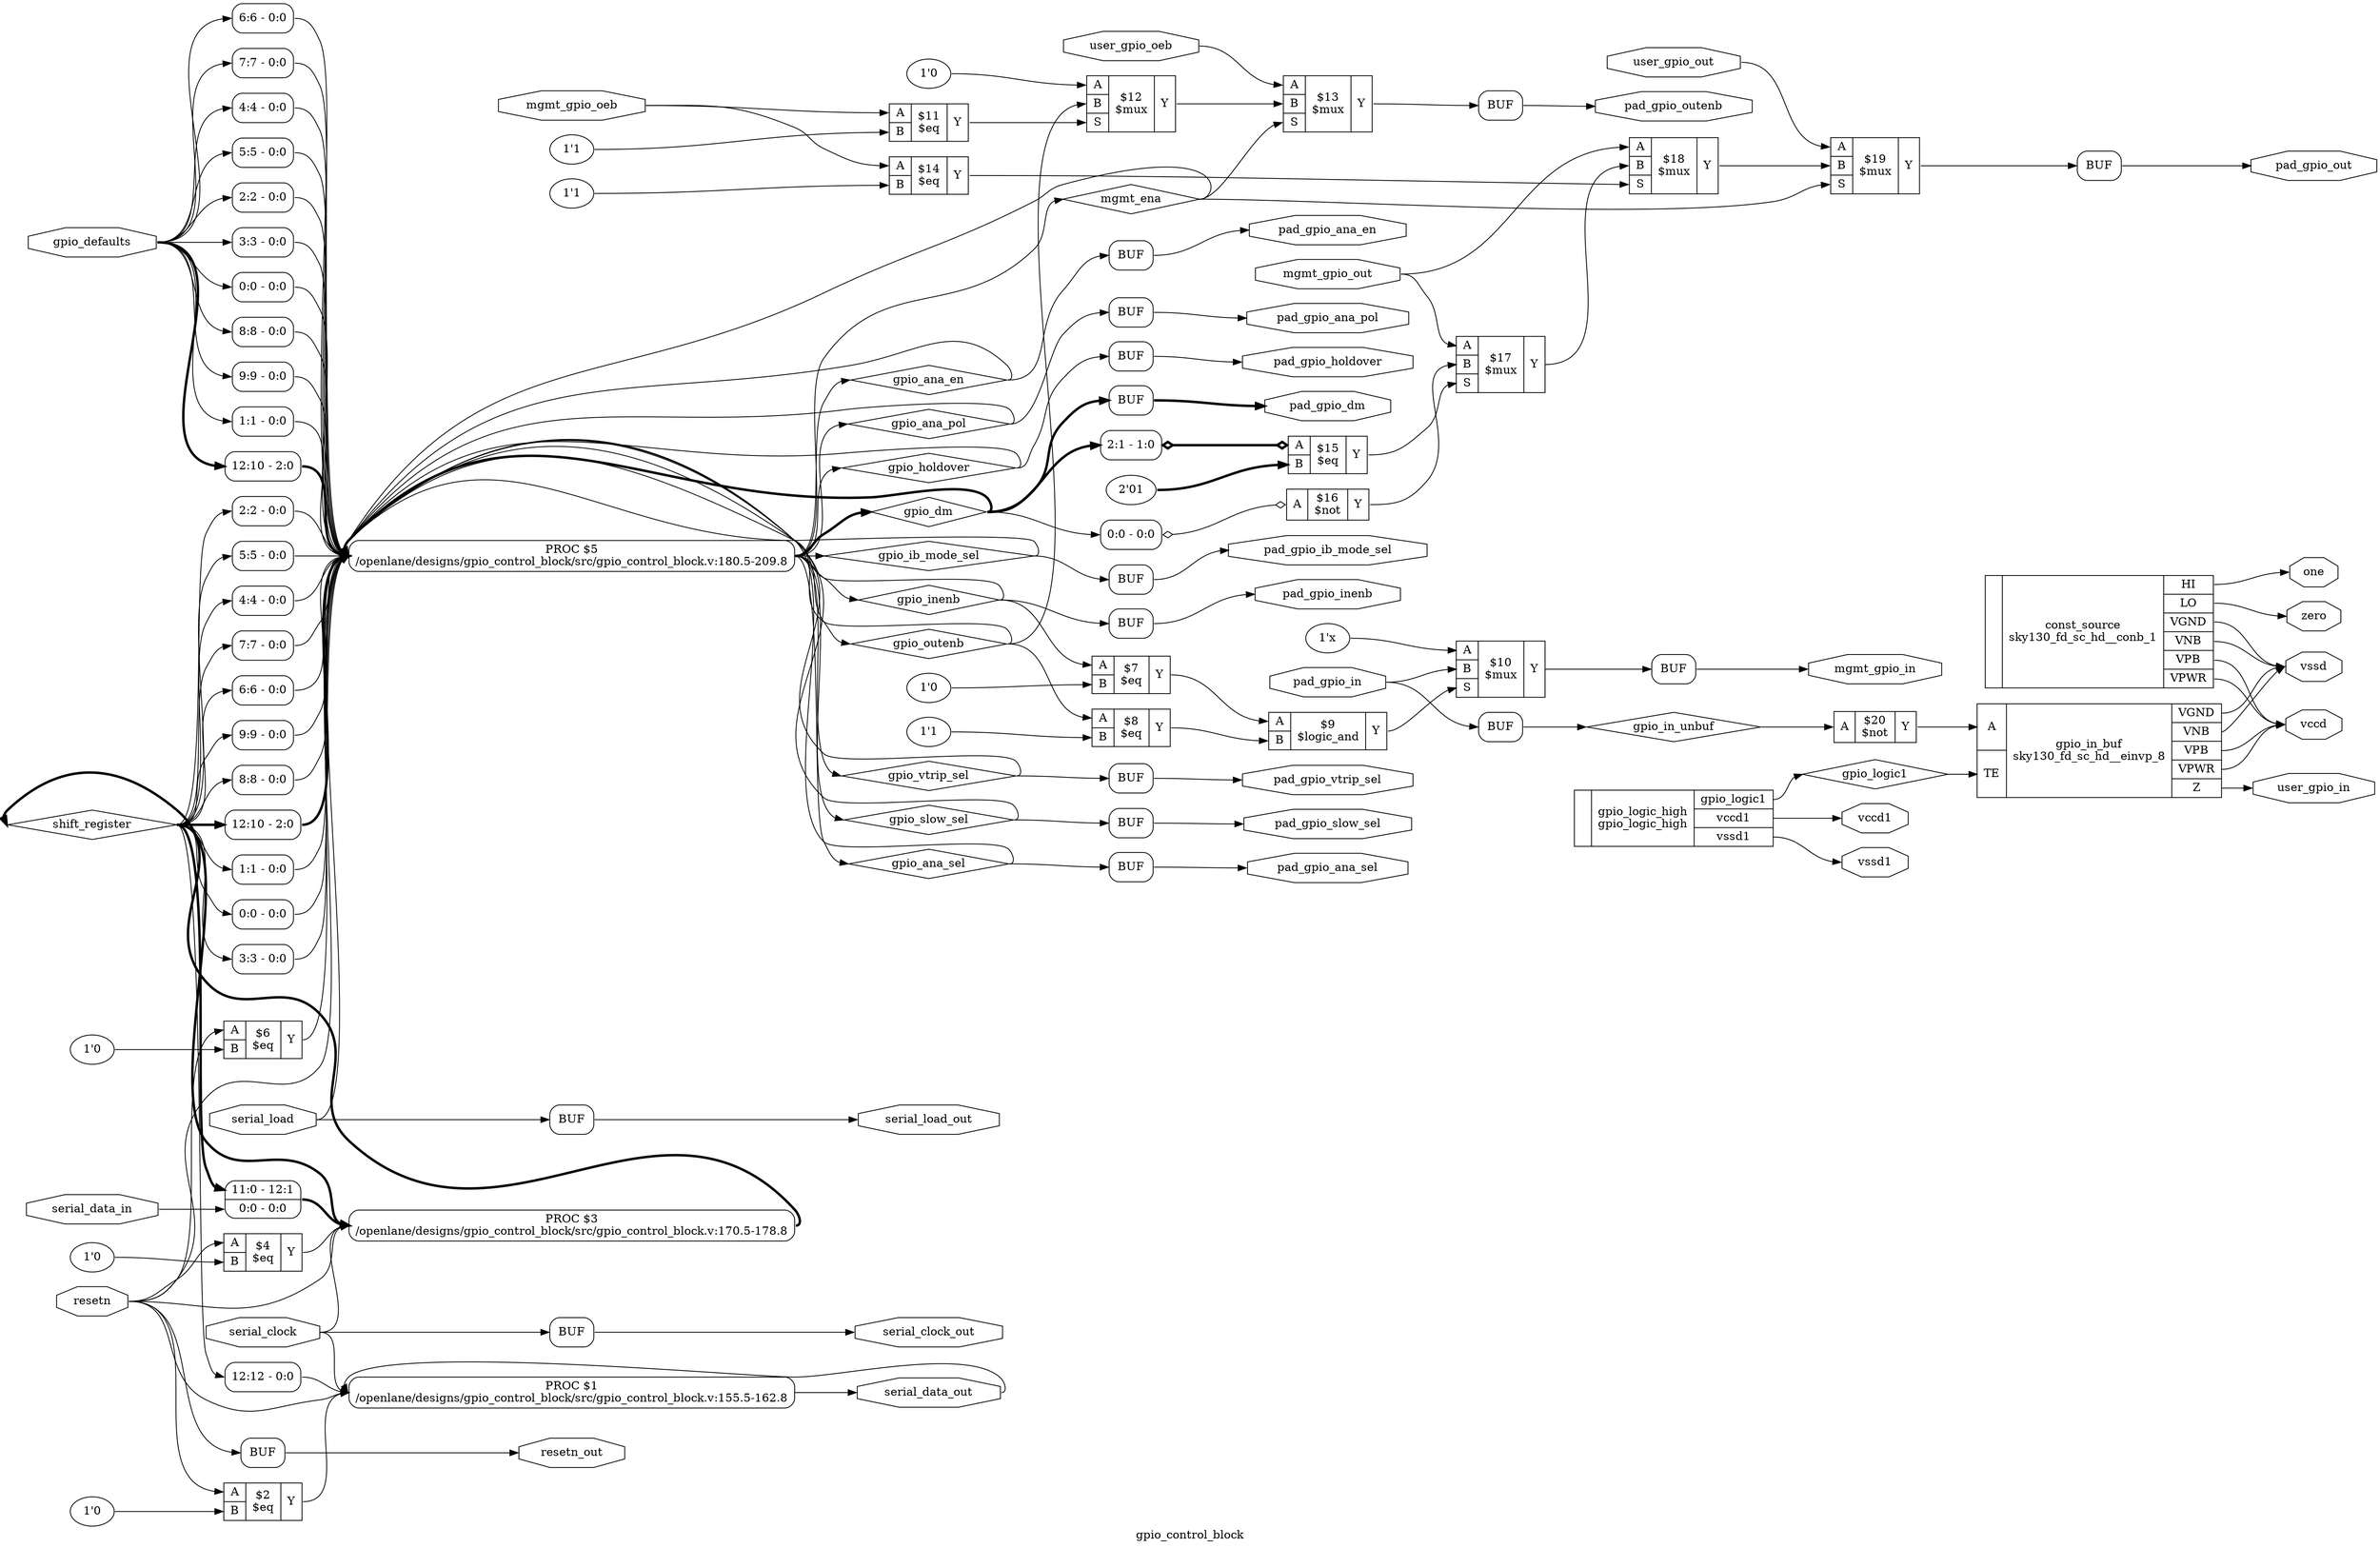 digraph "gpio_control_block" {
label="gpio_control_block";
rankdir="LR";
remincross=true;
n31 [ shape=diamond, label="shift_register", color="black", fontcolor="black" ];
n32 [ shape=diamond, label="gpio_logic1", color="black", fontcolor="black" ];
n33 [ shape=diamond, label="gpio_in_unbuf", color="black", fontcolor="black" ];
n34 [ shape=diamond, label="gpio_ana_pol", color="black", fontcolor="black" ];
n35 [ shape=diamond, label="gpio_ana_sel", color="black", fontcolor="black" ];
n36 [ shape=diamond, label="gpio_ana_en", color="black", fontcolor="black" ];
n37 [ shape=diamond, label="gpio_dm", color="black", fontcolor="black" ];
n38 [ shape=diamond, label="gpio_outenb", color="black", fontcolor="black" ];
n39 [ shape=diamond, label="gpio_ib_mode_sel", color="black", fontcolor="black" ];
n40 [ shape=diamond, label="gpio_inenb", color="black", fontcolor="black" ];
n41 [ shape=diamond, label="gpio_vtrip_sel", color="black", fontcolor="black" ];
n42 [ shape=diamond, label="gpio_slow_sel", color="black", fontcolor="black" ];
n43 [ shape=diamond, label="gpio_holdover", color="black", fontcolor="black" ];
n44 [ shape=diamond, label="mgmt_ena", color="black", fontcolor="black" ];
n45 [ shape=octagon, label="zero", color="black", fontcolor="black" ];
n46 [ shape=octagon, label="one", color="black", fontcolor="black" ];
n47 [ shape=octagon, label="pad_gpio_in", color="black", fontcolor="black" ];
n48 [ shape=octagon, label="pad_gpio_out", color="black", fontcolor="black" ];
n49 [ shape=octagon, label="pad_gpio_outenb", color="black", fontcolor="black" ];
n50 [ shape=octagon, label="pad_gpio_dm", color="black", fontcolor="black" ];
n51 [ shape=octagon, label="pad_gpio_ana_pol", color="black", fontcolor="black" ];
n52 [ shape=octagon, label="pad_gpio_ana_sel", color="black", fontcolor="black" ];
n53 [ shape=octagon, label="pad_gpio_ana_en", color="black", fontcolor="black" ];
n54 [ shape=octagon, label="pad_gpio_ib_mode_sel", color="black", fontcolor="black" ];
n55 [ shape=octagon, label="pad_gpio_inenb", color="black", fontcolor="black" ];
n56 [ shape=octagon, label="pad_gpio_vtrip_sel", color="black", fontcolor="black" ];
n57 [ shape=octagon, label="pad_gpio_slow_sel", color="black", fontcolor="black" ];
n58 [ shape=octagon, label="pad_gpio_holdover", color="black", fontcolor="black" ];
n59 [ shape=octagon, label="user_gpio_in", color="black", fontcolor="black" ];
n60 [ shape=octagon, label="user_gpio_oeb", color="black", fontcolor="black" ];
n61 [ shape=octagon, label="user_gpio_out", color="black", fontcolor="black" ];
n62 [ shape=octagon, label="serial_data_out", color="black", fontcolor="black" ];
n63 [ shape=octagon, label="serial_data_in", color="black", fontcolor="black" ];
n64 [ shape=octagon, label="mgmt_gpio_oeb", color="black", fontcolor="black" ];
n65 [ shape=octagon, label="mgmt_gpio_out", color="black", fontcolor="black" ];
n66 [ shape=octagon, label="mgmt_gpio_in", color="black", fontcolor="black" ];
n67 [ shape=octagon, label="serial_load_out", color="black", fontcolor="black" ];
n68 [ shape=octagon, label="serial_load", color="black", fontcolor="black" ];
n69 [ shape=octagon, label="serial_clock_out", color="black", fontcolor="black" ];
n70 [ shape=octagon, label="serial_clock", color="black", fontcolor="black" ];
n71 [ shape=octagon, label="resetn_out", color="black", fontcolor="black" ];
n72 [ shape=octagon, label="resetn", color="black", fontcolor="black" ];
n73 [ shape=octagon, label="gpio_defaults", color="black", fontcolor="black" ];
n74 [ shape=octagon, label="vssd1", color="black", fontcolor="black" ];
n75 [ shape=octagon, label="vccd1", color="black", fontcolor="black" ];
n76 [ shape=octagon, label="vssd", color="black", fontcolor="black" ];
n77 [ shape=octagon, label="vccd", color="black", fontcolor="black" ];
c84 [ shape=record, label="{{}|const_source\nsky130_fd_sc_hd__conb_1|{<p78> HI|<p79> LO|<p80> VGND|<p81> VNB|<p82> VPB|<p83> VPWR}}" ];
c87 [ shape=record, label="{{<p85> A}|$20\n$not|{<p86> Y}}" ];
c90 [ shape=record, label="{{<p85> A|<p88> TE}|gpio_in_buf\nsky130_fd_sc_hd__einvp_8|{<p80> VGND|<p81> VNB|<p82> VPB|<p83> VPWR|<p89> Z}}" ];
c91 [ shape=record, label="{{}|gpio_logic_high\ngpio_logic_high|{<p32> gpio_logic1|<p75> vccd1|<p74> vssd1}}" ];
c94 [ shape=record, label="{{<p85> A|<p92> B|<p93> S}|$19\n$mux|{<p86> Y}}" ];
c95 [ shape=record, label="{{<p85> A|<p92> B|<p93> S}|$18\n$mux|{<p86> Y}}" ];
c96 [ shape=record, label="{{<p85> A|<p92> B|<p93> S}|$17\n$mux|{<p86> Y}}" ];
c97 [ shape=record, label="{{<p85> A}|$16\n$not|{<p86> Y}}" ];
x0 [ shape=record, style=rounded, label="<s0> 0:0 - 0:0 " ];
x0:e -> c97:p85:w [arrowhead=odiamond, arrowtail=odiamond, dir=both, color="black", label=""];
v1 [ label="2'01" ];
c98 [ shape=record, label="{{<p85> A|<p92> B}|$15\n$eq|{<p86> Y}}" ];
x2 [ shape=record, style=rounded, label="<s0> 2:1 - 1:0 " ];
x2:e -> c98:p85:w [arrowhead=odiamond, arrowtail=odiamond, dir=both, color="black", style="setlinewidth(3)", label=""];
v3 [ label="1'1" ];
c99 [ shape=record, label="{{<p85> A|<p92> B}|$14\n$eq|{<p86> Y}}" ];
c100 [ shape=record, label="{{<p85> A|<p92> B|<p93> S}|$13\n$mux|{<p86> Y}}" ];
v4 [ label="1'0" ];
c101 [ shape=record, label="{{<p85> A|<p92> B|<p93> S}|$12\n$mux|{<p86> Y}}" ];
v5 [ label="1'1" ];
c102 [ shape=record, label="{{<p85> A|<p92> B}|$11\n$eq|{<p86> Y}}" ];
v6 [ label="1'x" ];
c103 [ shape=record, label="{{<p85> A|<p92> B|<p93> S}|$10\n$mux|{<p86> Y}}" ];
c104 [ shape=record, label="{{<p85> A|<p92> B}|$9\n$logic_and|{<p86> Y}}" ];
v7 [ label="1'1" ];
c105 [ shape=record, label="{{<p85> A|<p92> B}|$8\n$eq|{<p86> Y}}" ];
v8 [ label="1'0" ];
c106 [ shape=record, label="{{<p85> A|<p92> B}|$7\n$eq|{<p86> Y}}" ];
v9 [ label="1'0" ];
c107 [ shape=record, label="{{<p85> A|<p92> B}|$6\n$eq|{<p86> Y}}" ];
v10 [ label="1'0" ];
c108 [ shape=record, label="{{<p85> A|<p92> B}|$4\n$eq|{<p86> Y}}" ];
v11 [ label="1'0" ];
c109 [ shape=record, label="{{<p85> A|<p92> B}|$2\n$eq|{<p86> Y}}" ];
x13 [ shape=record, style=rounded, label="<s0> 1:1 - 0:0 " ];
x14 [ shape=record, style=rounded, label="<s0> 0:0 - 0:0 " ];
x15 [ shape=record, style=rounded, label="<s0> 3:3 - 0:0 " ];
x16 [ shape=record, style=rounded, label="<s0> 2:2 - 0:0 " ];
x17 [ shape=record, style=rounded, label="<s0> 5:5 - 0:0 " ];
x18 [ shape=record, style=rounded, label="<s0> 4:4 - 0:0 " ];
x19 [ shape=record, style=rounded, label="<s0> 7:7 - 0:0 " ];
x20 [ shape=record, style=rounded, label="<s0> 6:6 - 0:0 " ];
x21 [ shape=record, style=rounded, label="<s0> 9:9 - 0:0 " ];
x22 [ shape=record, style=rounded, label="<s0> 8:8 - 0:0 " ];
x23 [ shape=record, style=rounded, label="<s0> 8:8 - 0:0 " ];
x24 [ shape=record, style=rounded, label="<s0> 9:9 - 0:0 " ];
x25 [ shape=record, style=rounded, label="<s0> 6:6 - 0:0 " ];
x26 [ shape=record, style=rounded, label="<s0> 7:7 - 0:0 " ];
x27 [ shape=record, style=rounded, label="<s0> 4:4 - 0:0 " ];
x28 [ shape=record, style=rounded, label="<s0> 5:5 - 0:0 " ];
x29 [ shape=record, style=rounded, label="<s0> 2:2 - 0:0 " ];
x30 [ shape=record, style=rounded, label="<s0> 3:3 - 0:0 " ];
x31 [ shape=record, style=rounded, label="<s0> 0:0 - 0:0 " ];
x32 [ shape=record, style=rounded, label="<s0> 1:1 - 0:0 " ];
x33 [ shape=record, style=rounded, label="<s0> 12:10 - 2:0 " ];
x34 [ shape=record, style=rounded, label="<s0> 12:10 - 2:0 " ];
p12 [shape=box, style=rounded, label="PROC $5\n/openlane/designs/gpio_control_block/src/gpio_control_block.v:180.5-209.8"];
x36 [ shape=record, style=rounded, label="<s1> 11:0 - 12:1 |<s0> 0:0 - 0:0 " ];
p35 [shape=box, style=rounded, label="PROC $3\n/openlane/designs/gpio_control_block/src/gpio_control_block.v:170.5-178.8"];
x38 [ shape=record, style=rounded, label="<s0> 12:12 - 0:0 " ];
p37 [shape=box, style=rounded, label="PROC $1\n/openlane/designs/gpio_control_block/src/gpio_control_block.v:155.5-162.8"];
x39 [shape=box, style=rounded, label="BUF"];
x40 [shape=box, style=rounded, label="BUF"];
x41 [shape=box, style=rounded, label="BUF"];
x42 [shape=box, style=rounded, label="BUF"];
x43 [shape=box, style=rounded, label="BUF"];
x44 [shape=box, style=rounded, label="BUF"];
x45 [shape=box, style=rounded, label="BUF"];
x46 [shape=box, style=rounded, label="BUF"];
x47 [shape=box, style=rounded, label="BUF"];
x48 [shape=box, style=rounded, label="BUF"];
x49 [shape=box, style=rounded, label="BUF"];
x50 [shape=box, style=rounded, label="BUF"];
x51 [shape=box, style=rounded, label="BUF"];
x52 [shape=box, style=rounded, label="BUF"];
x53 [shape=box, style=rounded, label="BUF"];
x54 [shape=box, style=rounded, label="BUF"];
c87:p86:e -> c90:p85:w [color="black", label=""];
c102:p86:e -> c101:p93:w [color="black", label=""];
c103:p86:e -> x52:w:w [color="black", label=""];
c104:p86:e -> c103:p93:w [color="black", label=""];
c105:p86:e -> c104:p92:w [color="black", label=""];
c106:p86:e -> c104:p85:w [color="black", label=""];
c107:p86:e -> p12:w [color="black", label=""];
c94:p86:e -> x54:w:w [color="black", label=""];
c108:p86:e -> p35:w [color="black", label=""];
c109:p86:e -> p37:w [color="black", label=""];
c95:p86:e -> c94:p92:w [color="black", label=""];
p35:e -> n31:w [color="black", style="setlinewidth(3)", label=""];
n31:e -> p35:w [color="black", style="setlinewidth(3)", label=""];
n31:e -> x13:s0:w [color="black", label=""];
n31:e -> x14:s0:w [color="black", label=""];
n31:e -> x15:s0:w [color="black", label=""];
n31:e -> x16:s0:w [color="black", label=""];
n31:e -> x17:s0:w [color="black", label=""];
n31:e -> x18:s0:w [color="black", label=""];
n31:e -> x19:s0:w [color="black", label=""];
n31:e -> x20:s0:w [color="black", label=""];
n31:e -> x21:s0:w [color="black", label=""];
n31:e -> x22:s0:w [color="black", label=""];
n31:e -> x33:s0:w [color="black", style="setlinewidth(3)", label=""];
n31:e -> x36:s1:w [color="black", style="setlinewidth(3)", label=""];
n31:e -> x38:s0:w [color="black", label=""];
c91:p32:e -> n32:w [color="black", label=""];
n32:e -> c90:p88:w [color="black", label=""];
x51:e:e -> n33:w [color="black", label=""];
n33:e -> c87:p85:w [color="black", label=""];
p12:e -> n34:w [color="black", label=""];
n34:e -> p12:w [color="black", label=""];
n34:e -> x48:w:w [color="black", label=""];
p12:e -> n35:w [color="black", label=""];
n35:e -> p12:w [color="black", label=""];
n35:e -> x47:w:w [color="black", label=""];
p12:e -> n36:w [color="black", label=""];
n36:e -> p12:w [color="black", label=""];
n36:e -> x46:w:w [color="black", label=""];
p12:e -> n37:w [color="black", style="setlinewidth(3)", label=""];
n37:e -> p12:w [color="black", style="setlinewidth(3)", label=""];
n37:e -> x0:s0:w [color="black", label=""];
n37:e -> x2:s0:w [color="black", style="setlinewidth(3)", label=""];
n37:e -> x49:w:w [color="black", style="setlinewidth(3)", label=""];
p12:e -> n38:w [color="black", label=""];
n38:e -> c101:p92:w [color="black", label=""];
n38:e -> c105:p85:w [color="black", label=""];
n38:e -> p12:w [color="black", label=""];
p12:e -> n39:w [color="black", label=""];
n39:e -> p12:w [color="black", label=""];
n39:e -> x45:w:w [color="black", label=""];
c96:p86:e -> c95:p92:w [color="black", label=""];
p12:e -> n40:w [color="black", label=""];
n40:e -> c106:p85:w [color="black", label=""];
n40:e -> p12:w [color="black", label=""];
n40:e -> x50:w:w [color="black", label=""];
p12:e -> n41:w [color="black", label=""];
n41:e -> p12:w [color="black", label=""];
n41:e -> x44:w:w [color="black", label=""];
p12:e -> n42:w [color="black", label=""];
n42:e -> p12:w [color="black", label=""];
n42:e -> x43:w:w [color="black", label=""];
p12:e -> n43:w [color="black", label=""];
n43:e -> p12:w [color="black", label=""];
n43:e -> x42:w:w [color="black", label=""];
p12:e -> n44:w [color="black", label=""];
n44:e -> c100:p93:w [color="black", label=""];
n44:e -> c94:p93:w [color="black", label=""];
n44:e -> p12:w [color="black", label=""];
c84:p79:e -> n45:w [color="black", label=""];
c84:p78:e -> n46:w [color="black", label=""];
n47:e -> c103:p92:w [color="black", label=""];
n47:e -> x51:w:w [color="black", label=""];
x54:e:e -> n48:w [color="black", label=""];
x53:e:e -> n49:w [color="black", label=""];
c97:p86:e -> c96:p92:w [color="black", label=""];
x49:e:e -> n50:w [color="black", style="setlinewidth(3)", label=""];
x48:e:e -> n51:w [color="black", label=""];
x47:e:e -> n52:w [color="black", label=""];
x46:e:e -> n53:w [color="black", label=""];
x45:e:e -> n54:w [color="black", label=""];
x50:e:e -> n55:w [color="black", label=""];
x44:e:e -> n56:w [color="black", label=""];
x43:e:e -> n57:w [color="black", label=""];
x42:e:e -> n58:w [color="black", label=""];
c90:p89:e -> n59:w [color="black", label=""];
c98:p86:e -> c96:p93:w [color="black", label=""];
n60:e -> c100:p85:w [color="black", label=""];
n61:e -> c94:p85:w [color="black", label=""];
p37:e -> n62:w [color="black", label=""];
n62:e -> p37:w [color="black", label=""];
n63:e -> x36:s0:w [color="black", label=""];
n64:e -> c102:p85:w [color="black", label=""];
n64:e -> c99:p85:w [color="black", label=""];
n65:e -> c95:p85:w [color="black", label=""];
n65:e -> c96:p85:w [color="black", label=""];
x52:e:e -> n66:w [color="black", label=""];
x41:e:e -> n67:w [color="black", label=""];
n68:e -> p12:w [color="black", label=""];
n68:e -> x41:w:w [color="black", label=""];
x39:e:e -> n69:w [color="black", label=""];
c99:p86:e -> c95:p93:w [color="black", label=""];
n70:e -> p35:w [color="black", label=""];
n70:e -> p37:w [color="black", label=""];
n70:e -> x39:w:w [color="black", label=""];
x40:e:e -> n71:w [color="black", label=""];
n72:e -> c107:p85:w [color="black", label=""];
n72:e -> c108:p85:w [color="black", label=""];
n72:e -> c109:p85:w [color="black", label=""];
n72:e -> p12:w [color="black", label=""];
n72:e -> p35:w [color="black", label=""];
n72:e -> p37:w [color="black", label=""];
n72:e -> x40:w:w [color="black", label=""];
n73:e -> x23:s0:w [color="black", label=""];
n73:e -> x24:s0:w [color="black", label=""];
n73:e -> x25:s0:w [color="black", label=""];
n73:e -> x26:s0:w [color="black", label=""];
n73:e -> x27:s0:w [color="black", label=""];
n73:e -> x28:s0:w [color="black", label=""];
n73:e -> x29:s0:w [color="black", label=""];
n73:e -> x30:s0:w [color="black", label=""];
n73:e -> x31:s0:w [color="black", label=""];
n73:e -> x32:s0:w [color="black", label=""];
n73:e -> x34:s0:w [color="black", style="setlinewidth(3)", label=""];
c91:p74:e -> n74:w [color="black", label=""];
c91:p75:e -> n75:w [color="black", label=""];
c84:p80:e -> n76:w [color="black", label=""];
c84:p81:e -> n76:w [color="black", label=""];
c90:p80:e -> n76:w [color="black", label=""];
c90:p81:e -> n76:w [color="black", label=""];
c84:p82:e -> n77:w [color="black", label=""];
c84:p83:e -> n77:w [color="black", label=""];
c90:p82:e -> n77:w [color="black", label=""];
c90:p83:e -> n77:w [color="black", label=""];
c100:p86:e -> x53:w:w [color="black", label=""];
c101:p86:e -> c100:p92:w [color="black", label=""];
v1:e -> c98:p92:w [color="black", style="setlinewidth(3)", label=""];
v10:e -> c108:p92:w [color="black", label=""];
v11:e -> c109:p92:w [color="black", label=""];
v3:e -> c99:p92:w [color="black", label=""];
v4:e -> c101:p85:w [color="black", label=""];
v5:e -> c102:p92:w [color="black", label=""];
v6:e -> c103:p85:w [color="black", label=""];
v7:e -> c105:p92:w [color="black", label=""];
v8:e -> c106:p92:w [color="black", label=""];
v9:e -> c107:p92:w [color="black", label=""];
x13:e -> p12:w [color="black", label=""];
x14:e -> p12:w [color="black", label=""];
x15:e -> p12:w [color="black", label=""];
x16:e -> p12:w [color="black", label=""];
x17:e -> p12:w [color="black", label=""];
x18:e -> p12:w [color="black", label=""];
x19:e -> p12:w [color="black", label=""];
x20:e -> p12:w [color="black", label=""];
x21:e -> p12:w [color="black", label=""];
x22:e -> p12:w [color="black", label=""];
x23:e -> p12:w [color="black", label=""];
x24:e -> p12:w [color="black", label=""];
x25:e -> p12:w [color="black", label=""];
x26:e -> p12:w [color="black", label=""];
x27:e -> p12:w [color="black", label=""];
x28:e -> p12:w [color="black", label=""];
x29:e -> p12:w [color="black", label=""];
x30:e -> p12:w [color="black", label=""];
x31:e -> p12:w [color="black", label=""];
x32:e -> p12:w [color="black", label=""];
x33:e -> p12:w [color="black", style="setlinewidth(3)", label=""];
x34:e -> p12:w [color="black", style="setlinewidth(3)", label=""];
x36:e -> p35:w [color="black", style="setlinewidth(3)", label=""];
x38:e -> p37:w [color="black", label=""];
}
